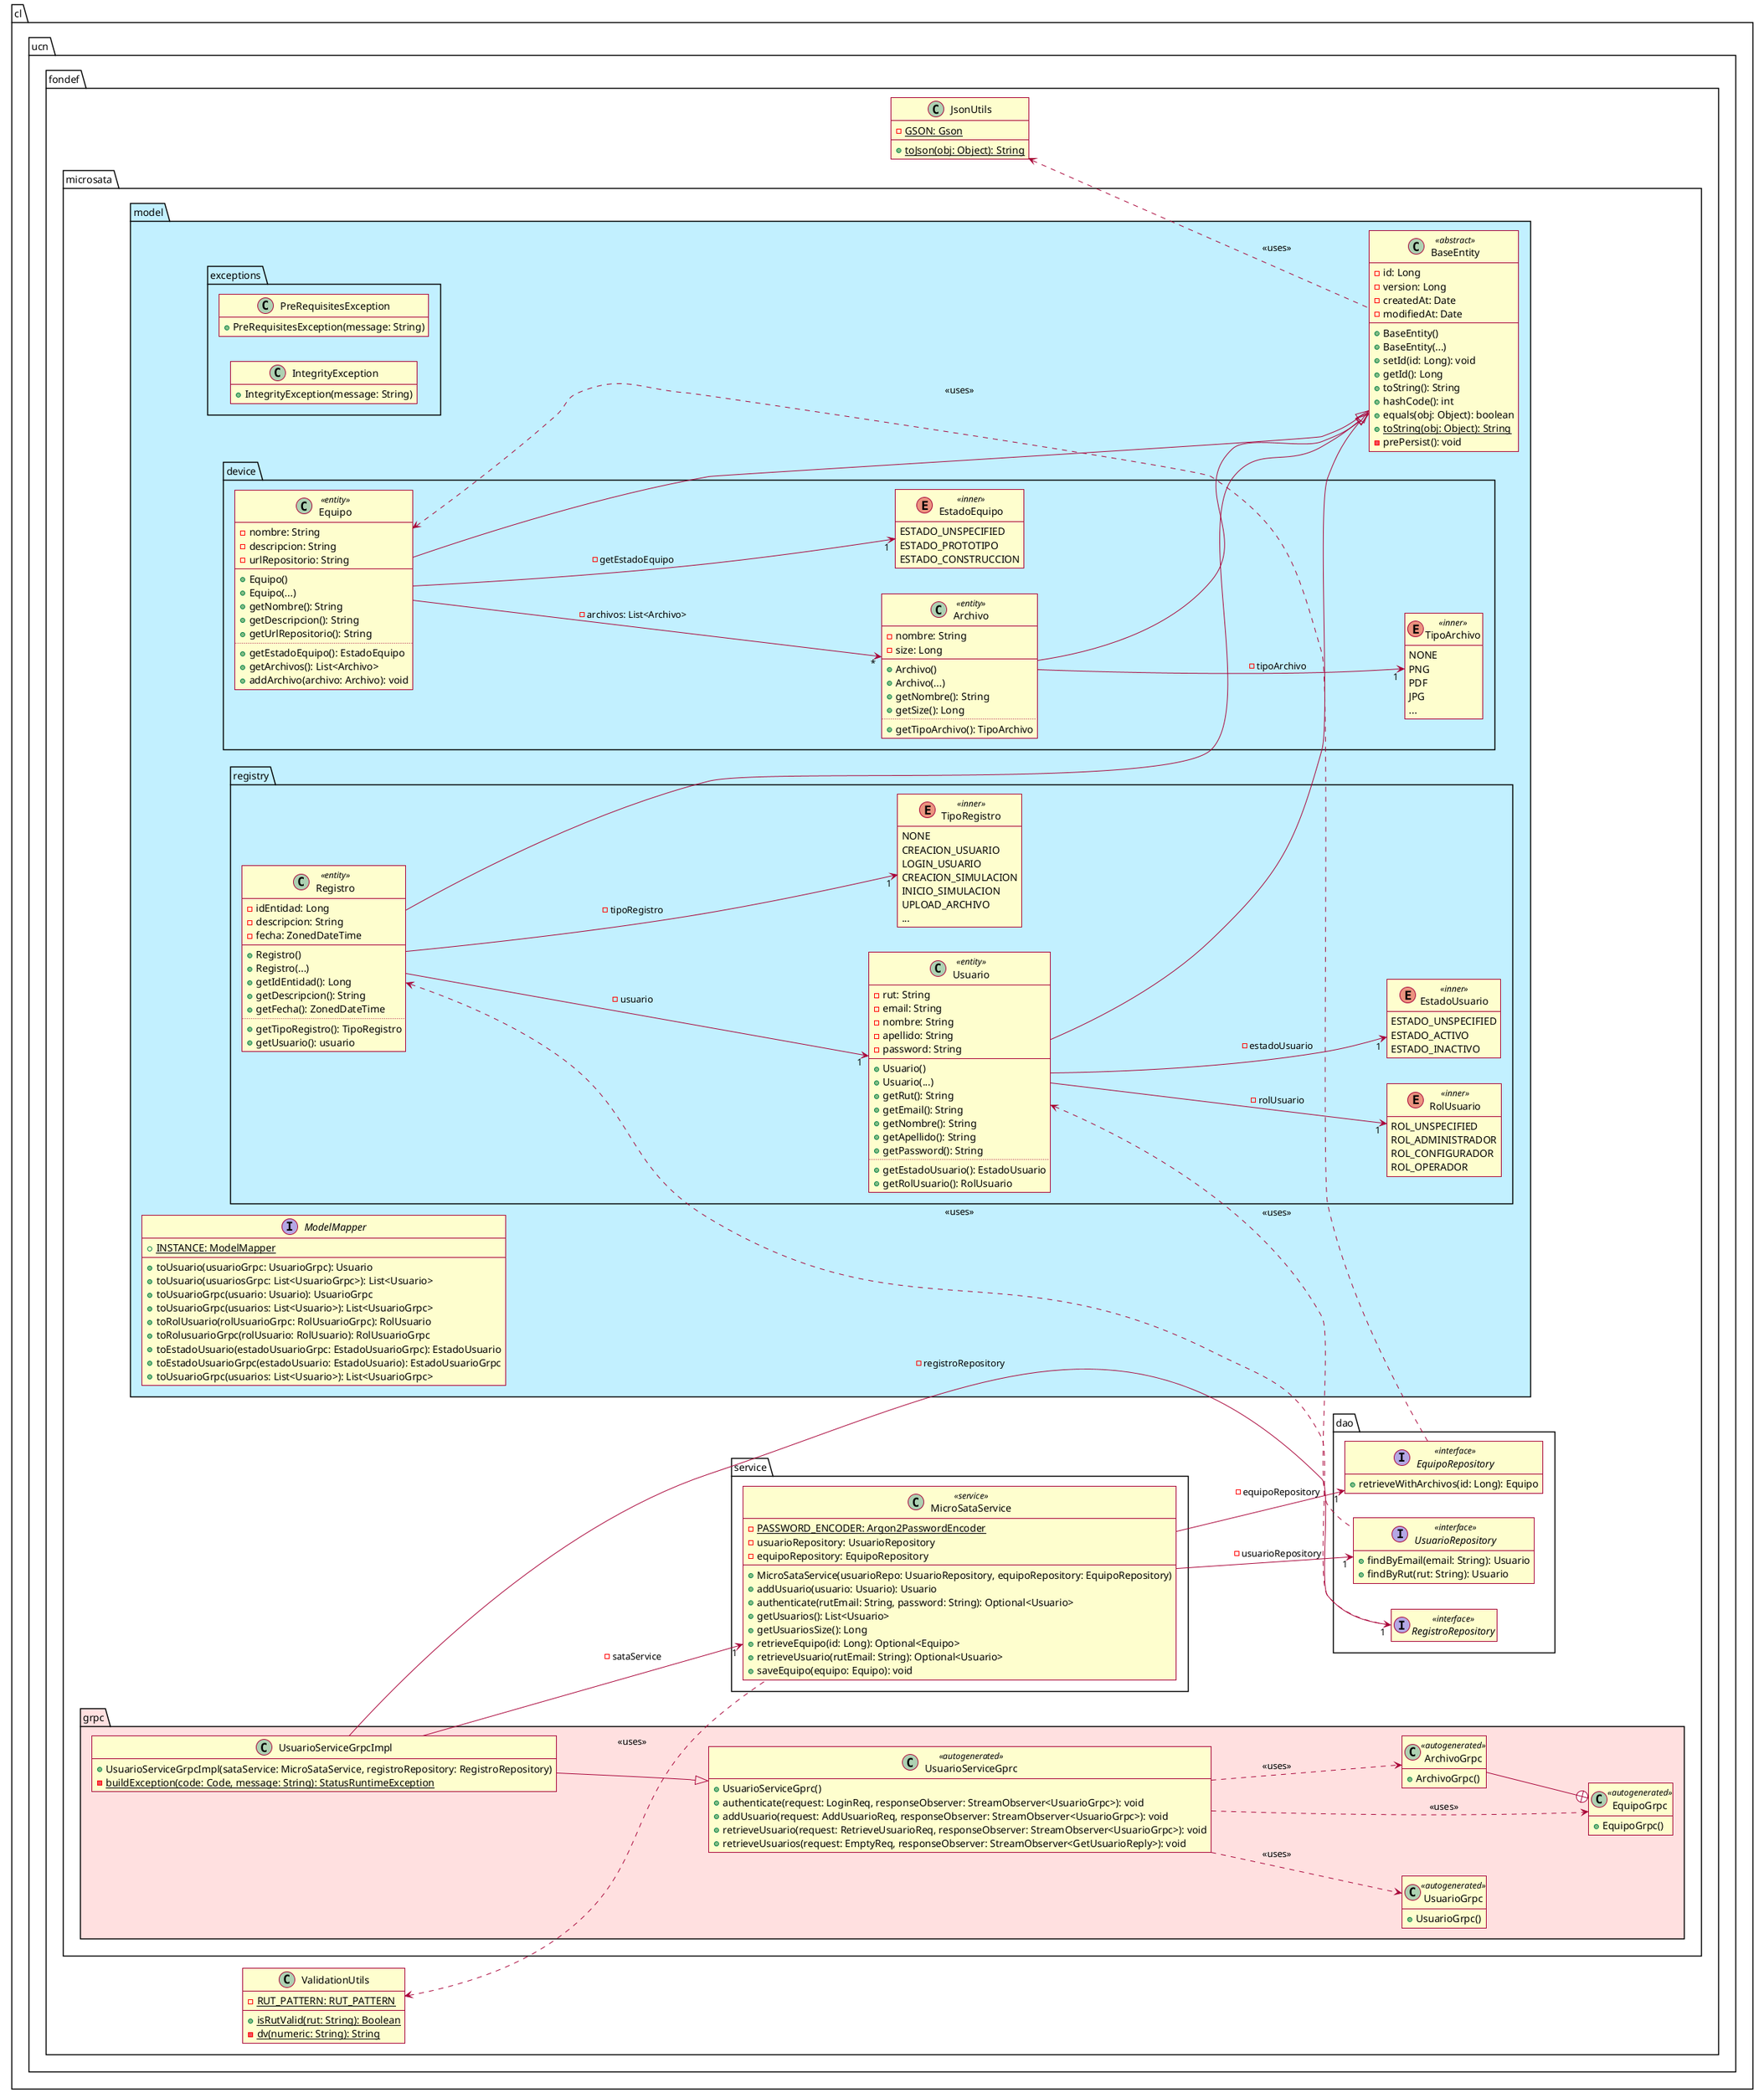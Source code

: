 @startuml
left to right direction
hide empty members
skin rose
skinparam classFontName Ubuntu Condensed
skinparam IconPrivateColor red
skinparam shadowing false

package cl.ucn.fondef {

    package microsata {

        package dao {

            interface UsuarioRepository <<interface>> {
                + findByEmail(email: String): Usuario
                + findByRut(rut: String): Usuario
            }

            interface EquipoRepository <<interface>> {
                + retrieveWithArchivos(id: Long): Equipo
            }

            interface RegistroRepository <<interface>> {
            }
        }

        package model #application {

            class BaseEntity <<abstract>> {
                - id: Long
                - version: Long
                - createdAt: Date
                - modifiedAt: Date
                + BaseEntity()
                + BaseEntity(...)
                + setId(id: Long): void
                + getId(): Long
                + toString(): String
                + hashCode(): int
                + equals(obj: Object): boolean
                + {static} toString(obj: Object): String
                - prePersist(): void
            }

            interface ModelMapper {
                + {static} INSTANCE: ModelMapper
                + toUsuario(usuarioGrpc: UsuarioGrpc): Usuario
                + toUsuario(usuariosGrpc: List<UsuarioGrpc>): List<Usuario>
                + toUsuarioGrpc(usuario: Usuario): UsuarioGrpc
                + toUsuarioGrpc(usuarios: List<Usuario>): List<UsuarioGrpc>
                + toRolUsuario(rolUsuarioGrpc: RolUsuarioGrpc): RolUsuario
                + toRolusuarioGrpc(rolUsuario: RolUsuario): RolUsuarioGrpc
                + toEstadoUsuario(estadoUsuarioGrpc: EstadoUsuarioGrpc): EstadoUsuario
                + toEstadoUsuarioGrpc(estadoUsuario: EstadoUsuario): EstadoUsuarioGrpc
                + toUsuarioGrpc(usuarios: List<Usuario>): List<UsuarioGrpc>
            }

            package exceptions {
                class PreRequisitesException {
                    + PreRequisitesException(message: String)
                }

                class IntegrityException {
                    + IntegrityException(message: String)
                }
            }

            package registry {

                enum EstadoUsuario <<inner>> {
                    ESTADO_UNSPECIFIED
                    ESTADO_ACTIVO
                    ESTADO_INACTIVO
                }

                enum RolUsuario <<inner>> {
                    ROL_UNSPECIFIED
                    ROL_ADMINISTRADOR
                    ROL_CONFIGURADOR
                    ROL_OPERADOR
                }

                class Usuario <<entity>> {
                    - rut: String
                    - email: String
                    - nombre: String
                    - apellido: String
                    - password: String
                    --
                    + Usuario()
                    + Usuario(...)
                    + getRut(): String
                    + getEmail(): String
                    + getNombre(): String
                    + getApellido(): String
                    + getPassword(): String
                    ..
                    + getEstadoUsuario(): EstadoUsuario
                    + getRolUsuario(): RolUsuario
                }
                Usuario --|> BaseEntity
                'Usuario +-- Rol
                'Usuario +-- Estado
                Usuario --> "1" RolUsuario: - rolUsuario
                Usuario --> "1" EstadoUsuario: - estadoUsuario
                Usuario <.. UsuarioRepository: <<uses>>

                enum TipoRegistro <<inner>> {
                    NONE
                    CREACION_USUARIO
                    LOGIN_USUARIO
                    CREACION_SIMULACION
                    INICIO_SIMULACION
                    UPLOAD_ARCHIVO
                    ...
                }

                class Registro <<entity>> {
                    - idEntidad: Long
                    - descripcion: String
                    - fecha: ZonedDateTime
                    --
                    + Registro()
                    + Registro(...)
                    + getIdEntidad(): Long
                    + getDescripcion(): String
                    + getFecha(): ZonedDateTime
                    ..
                    + getTipoRegistro(): TipoRegistro
                    + getUsuario(): usuario
                }
                Registro --|> BaseEntity
                Registro --> "1" TipoRegistro: - tipoRegistro
                Registro --> "1" Usuario: - usuario
                Registro <.. RegistroRepository: <<uses>>
            }

            package device {

                enum TipoArchivo <<inner>> {
                    NONE
                    PNG
                    PDF
                    JPG
                    ...
                }

                class Archivo <<entity>> {
                    - nombre: String
                    - size: Long
                    --
                    + Archivo()
                    + Archivo(...)
                    + getNombre(): String
                    + getSize(): Long
                    ..
                    + getTipoArchivo(): TipoArchivo
                }
                Archivo --> "1" TipoArchivo: - tipoArchivo
                Archivo --|> BaseEntity

                enum EstadoEquipo <<inner>> {
                    ESTADO_UNSPECIFIED
                    ESTADO_PROTOTIPO
                    ESTADO_CONSTRUCCION
                }

                class Equipo <<entity>> {
                    - nombre: String
                    - descripcion: String
                    - urlRepositorio: String
                    --
                    + Equipo()
                    + Equipo(...)
                    + getNombre(): String
                    + getDescripcion(): String
                    + getUrlRepositorio(): String
                    ..
                    + getEstadoEquipo(): EstadoEquipo
                    + getArchivos(): List<Archivo>
                    + addArchivo(archivo: Archivo): void
                }
                Equipo --|> BaseEntity
                Equipo --> "*" Archivo: - archivos: List<Archivo>
                Equipo --> "1" EstadoEquipo: - getEstadoEquipo
                Equipo <.. EquipoRepository: <<uses>>
            }
        }

        package service {

            class MicroSataService <<service>> {
                - {static} PASSWORD_ENCODER: Argon2PasswordEncoder
                - usuarioRepository: UsuarioRepository
                - equipoRepository: EquipoRepository
                + MicroSataService(usuarioRepo: UsuarioRepository, equipoRepository: EquipoRepository)
                + addUsuario(usuario: Usuario): Usuario
                + authenticate(rutEmail: String, password: String): Optional<Usuario>
                + getUsuarios(): List<Usuario>
                + getUsuariosSize(): Long
                + retrieveEquipo(id: Long): Optional<Equipo>
                + retrieveUsuario(rutEmail: String): Optional<Usuario>
                + saveEquipo(equipo: Equipo): void

            }
            MicroSataService --> "1" EquipoRepository: - equipoRepository
            MicroSataService --> "1" UsuarioRepository: - usuarioRepository

        }

        package grpc #Implementation {

            class UsuarioGrpc <<autogenerated>> {
                + UsuarioGrpc()
            }

            class EquipoGrpc <<autogenerated>> {
                + EquipoGrpc()
            }

            class ArchivoGrpc <<autogenerated>> {
                + ArchivoGrpc()
            }
            ArchivoGrpc --+ EquipoGrpc

            class UsuarioServiceGprc <<autogenerated>> {
                + UsuarioServiceGprc()
                + authenticate(request: LoginReq, responseObserver: StreamObserver<UsuarioGrpc>): void
                + addUsuario(request: AddUsuarioReq, responseObserver: StreamObserver<UsuarioGrpc>): void
                + retrieveUsuario(request: RetrieveUsuarioReq, responseObserver: StreamObserver<UsuarioGrpc>): void
                + retrieveUsuarios(request: EmptyReq, responseObserver: StreamObserver<GetUsuarioReply>): void
            }
            UsuarioServiceGprc ..> UsuarioGrpc: <<uses>>
            UsuarioServiceGprc ..> ArchivoGrpc: <<uses>>
            UsuarioServiceGprc ..> EquipoGrpc: <<uses>>

            class UsuarioServiceGrpcImpl {
                + UsuarioServiceGrpcImpl(sataService: MicroSataService, registroRepository: RegistroRepository)
                - {static} buildException(code: Code, message: String): StatusRuntimeException
            }
            UsuarioServiceGrpcImpl --> "1" MicroSataService: - sataService
            UsuarioServiceGrpcImpl --> "1" RegistroRepository: - registroRepository
            UsuarioServiceGrpcImpl --|> UsuarioServiceGprc

        }

    }

    class JsonUtils {
        - {static} GSON: Gson
        + {static} toJson(obj: Object): String
    }
    JsonUtils <.. BaseEntity: <<uses>>

    class ValidationUtils {
        - {static} RUT_PATTERN: RUT_PATTERN
        + {static} isRutValid(rut: String): Boolean
        - {static} dv(numeric: String): String
    }
    ValidationUtils <.. MicroSataService: <<uses>>

}

@enduml
